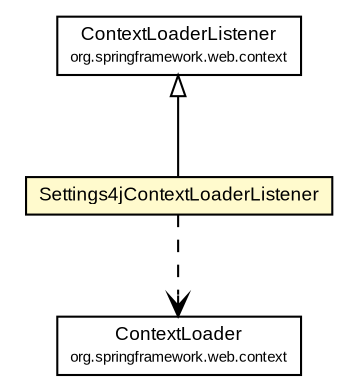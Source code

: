 #!/usr/local/bin/dot
#
# Class diagram 
# Generated by UMLGraph version R5_6-24-gf6e263 (http://www.umlgraph.org/)
#

digraph G {
	edge [fontname="arial",fontsize=10,labelfontname="arial",labelfontsize=10];
	node [fontname="arial",fontsize=10,shape=plaintext];
	nodesep=0.25;
	ranksep=0.5;
	// org.settings4j.helper.spring.Settings4jContextLoaderListener
	c3821 [label=<<table title="org.settings4j.helper.spring.Settings4jContextLoaderListener" border="0" cellborder="1" cellspacing="0" cellpadding="2" port="p" bgcolor="lemonChiffon" href="./Settings4jContextLoaderListener.html">
		<tr><td><table border="0" cellspacing="0" cellpadding="1">
<tr><td align="center" balign="center"> Settings4jContextLoaderListener </td></tr>
		</table></td></tr>
		</table>>, URL="./Settings4jContextLoaderListener.html", fontname="arial", fontcolor="black", fontsize=9.0];
	//org.settings4j.helper.spring.Settings4jContextLoaderListener extends org.springframework.web.context.ContextLoaderListener
	c3850:p -> c3821:p [dir=back,arrowtail=empty];
	// org.settings4j.helper.spring.Settings4jContextLoaderListener DEPEND org.springframework.web.context.ContextLoader
	c3821:p -> c3851:p [taillabel="", label="", headlabel="", fontname="arial", fontcolor="black", fontsize=10.0, color="black", arrowhead=open, style=dashed];
	// org.springframework.web.context.ContextLoader
	c3851 [label=<<table title="org.springframework.web.context.ContextLoader" border="0" cellborder="1" cellspacing="0" cellpadding="2" port="p">
		<tr><td><table border="0" cellspacing="0" cellpadding="1">
<tr><td align="center" balign="center"> ContextLoader </td></tr>
<tr><td align="center" balign="center"><font point-size="7.0"> org.springframework.web.context </font></td></tr>
		</table></td></tr>
		</table>>, URL="null", fontname="arial", fontcolor="black", fontsize=9.0];
	// org.springframework.web.context.ContextLoaderListener
	c3850 [label=<<table title="org.springframework.web.context.ContextLoaderListener" border="0" cellborder="1" cellspacing="0" cellpadding="2" port="p">
		<tr><td><table border="0" cellspacing="0" cellpadding="1">
<tr><td align="center" balign="center"> ContextLoaderListener </td></tr>
<tr><td align="center" balign="center"><font point-size="7.0"> org.springframework.web.context </font></td></tr>
		</table></td></tr>
		</table>>, URL="null", fontname="arial", fontcolor="black", fontsize=9.0];
}


